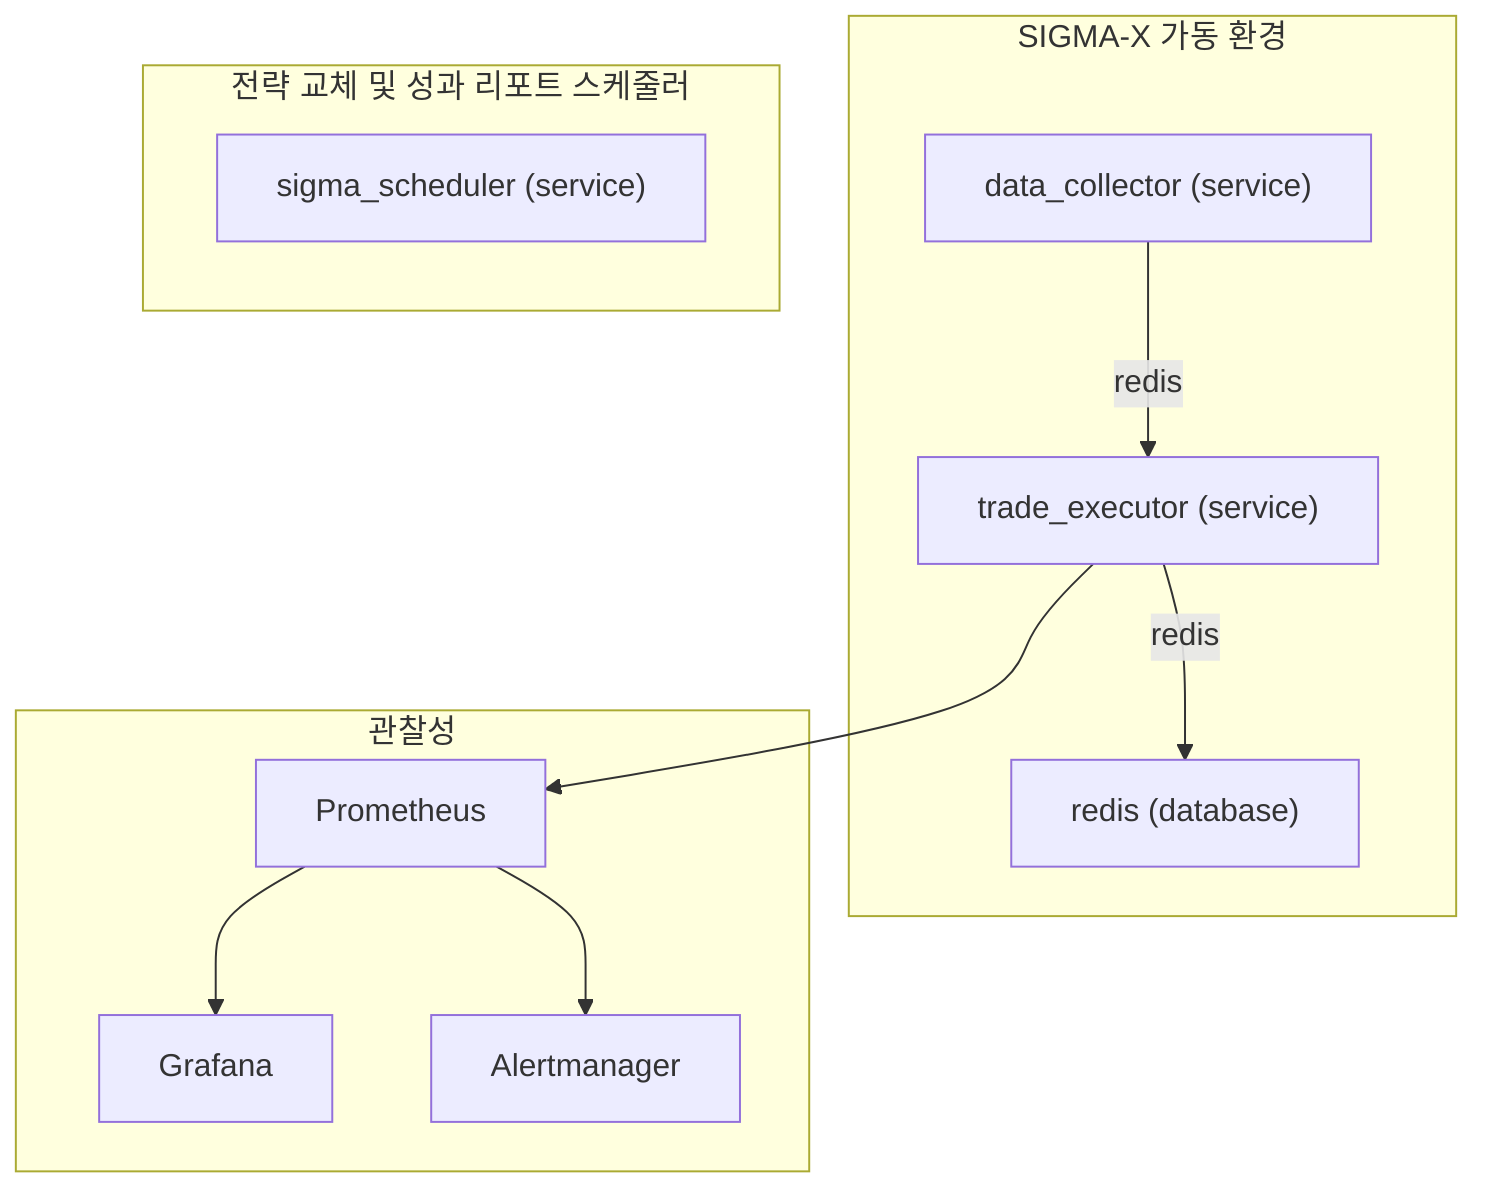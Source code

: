 flowchart TD
subgraph main ["SIGMA-X 가동 환경"]
    data_collector["data_collector (service)"]
    trade_executor["trade_executor (service)"]
    redis["redis (database)"]
end
    data_collector -->|redis| trade_executor
    trade_executor -->|redis| redis
    trade_executor --> prometheus
subgraph scheduler ["전략 교체 및 성과 리포트 스케줄러"]
    sigma_scheduler["sigma_scheduler (service)"]
end
subgraph observability ["관찰성"]
    prometheus["Prometheus"]
    grafana["Grafana"]
    alertmanager["Alertmanager"]
end
    prometheus --> alertmanager
    prometheus --> grafana